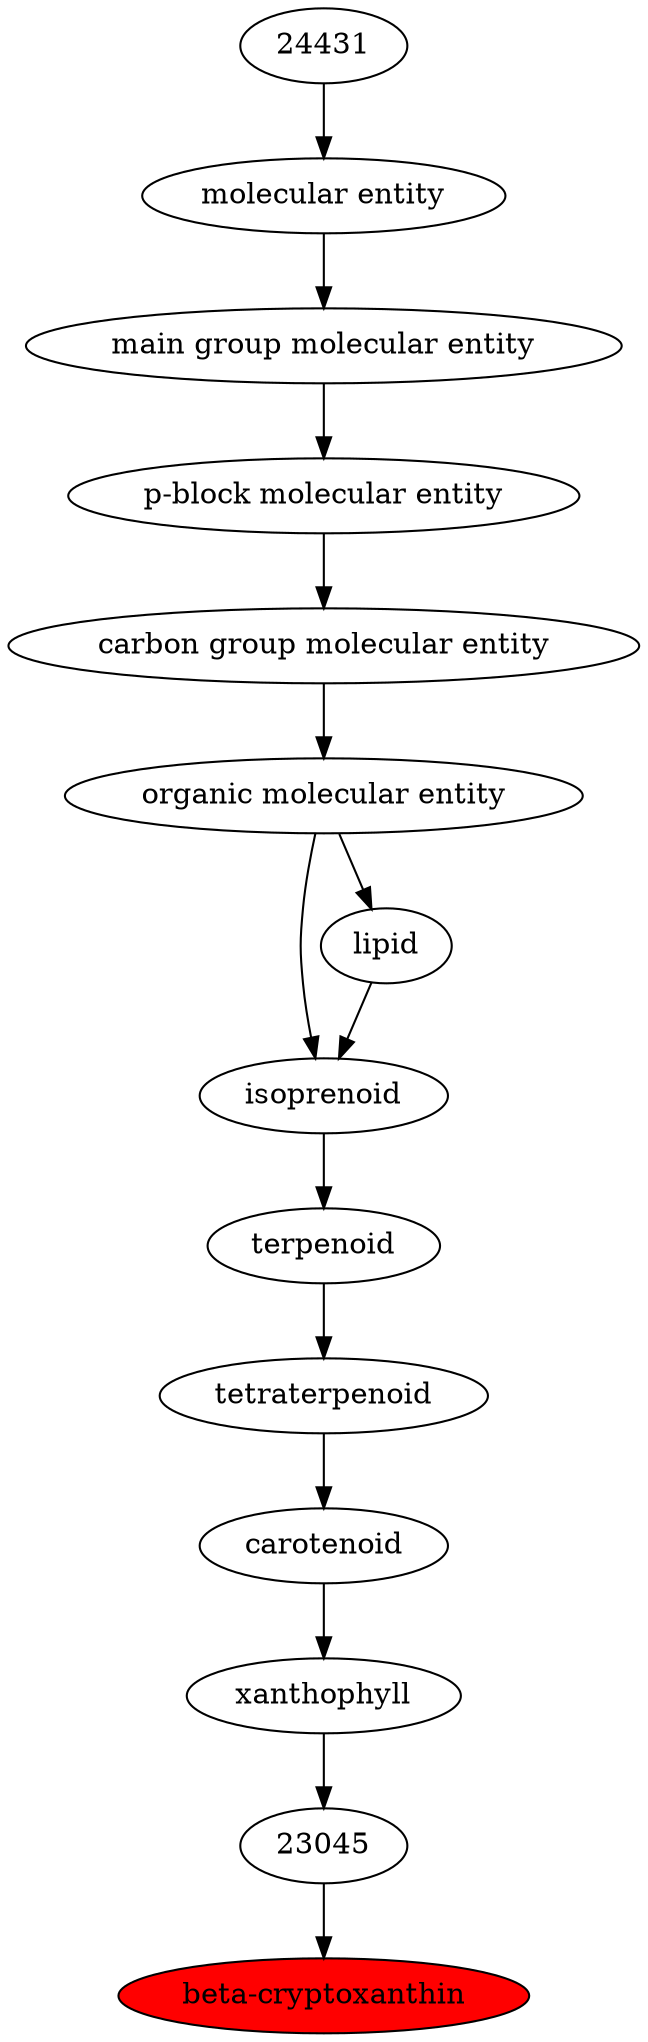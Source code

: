 digraph tree{ 
10362 [label="beta-cryptoxanthin" fillcolor=red style=filled]
23045 -> 10362
23045 [label="23045"]
27325 -> 23045
27325 [label="xanthophyll"]
23044 -> 27325
23044 [label="carotenoid"]
26935 -> 23044
26935 [label="tetraterpenoid"]
26873 -> 26935
26873 [label="terpenoid"]
24913 -> 26873
24913 [label="isoprenoid"]
18059 -> 24913
50860 -> 24913
18059 [label="lipid"]
50860 -> 18059
50860 [label="organic molecular entity"]
33582 -> 50860
33582 [label="carbon group molecular entity"]
33675 -> 33582
33675 [label="p-block molecular entity"]
33579 -> 33675
33579 [label="main group molecular entity"]
23367 -> 33579
23367 [label="molecular entity"]
24431 -> 23367
24431 [label="24431"]
}